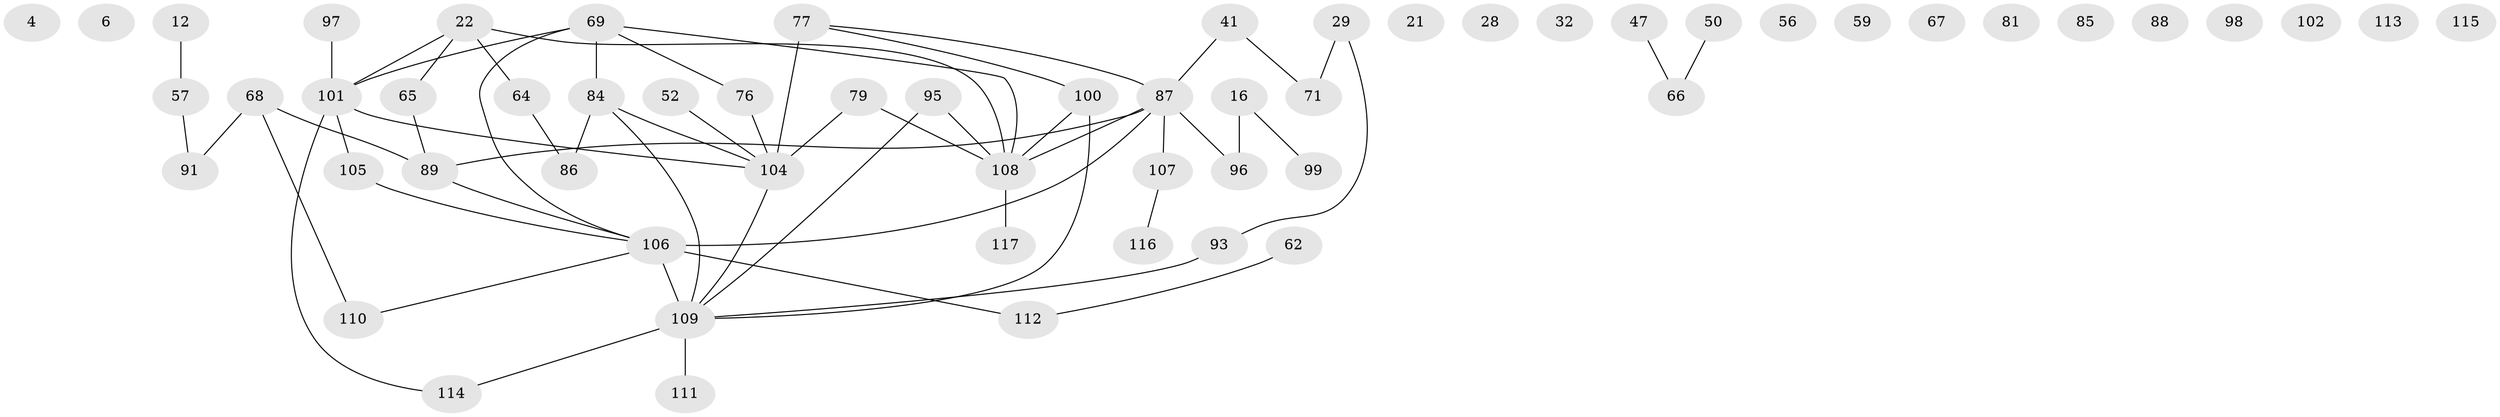 // original degree distribution, {4: 0.13675213675213677, 2: 0.37606837606837606, 0: 0.1282051282051282, 3: 0.21367521367521367, 5: 0.03418803418803419, 1: 0.1111111111111111}
// Generated by graph-tools (version 1.1) at 2025/38/03/09/25 04:38:47]
// undirected, 58 vertices, 59 edges
graph export_dot {
graph [start="1"]
  node [color=gray90,style=filled];
  4;
  6;
  12;
  16;
  21;
  22;
  28;
  29;
  32;
  41;
  47;
  50;
  52 [super="+11"];
  56;
  57;
  59;
  62;
  64;
  65;
  66;
  67;
  68;
  69 [super="+30+48"];
  71;
  76;
  77 [super="+23"];
  79;
  81;
  84;
  85;
  86;
  87 [super="+54+83"];
  88;
  89 [super="+82"];
  91;
  93 [super="+5"];
  95;
  96;
  97;
  98;
  99;
  100 [super="+38"];
  101 [super="+26+55"];
  102;
  104 [super="+53+58+103"];
  105;
  106 [super="+43+51+70+72+90"];
  107;
  108 [super="+18+74+92"];
  109 [super="+61+73+94"];
  110 [super="+33"];
  111;
  112 [super="+8"];
  113;
  114 [super="+40"];
  115;
  116;
  117;
  12 -- 57;
  16 -- 96;
  16 -- 99;
  22 -- 64;
  22 -- 65;
  22 -- 101;
  22 -- 108;
  29 -- 71;
  29 -- 93;
  41 -- 71;
  41 -- 87;
  47 -- 66;
  50 -- 66;
  52 -- 104;
  57 -- 91;
  62 -- 112;
  64 -- 86;
  65 -- 89;
  68 -- 89;
  68 -- 91;
  68 -- 110 [weight=2];
  69 -- 101 [weight=2];
  69 -- 76;
  69 -- 84;
  69 -- 106;
  69 -- 108 [weight=2];
  76 -- 104;
  77 -- 100;
  77 -- 104 [weight=3];
  77 -- 87;
  79 -- 104;
  79 -- 108;
  84 -- 86;
  84 -- 109;
  84 -- 104;
  87 -- 96;
  87 -- 108 [weight=2];
  87 -- 106 [weight=2];
  87 -- 89 [weight=2];
  87 -- 107;
  89 -- 106;
  93 -- 109;
  95 -- 109;
  95 -- 108;
  97 -- 101;
  100 -- 109;
  100 -- 108;
  101 -- 105;
  101 -- 114;
  101 -- 104;
  104 -- 109;
  105 -- 106;
  106 -- 110;
  106 -- 112;
  106 -- 109 [weight=4];
  107 -- 116;
  108 -- 117 [weight=2];
  109 -- 111;
  109 -- 114;
}
